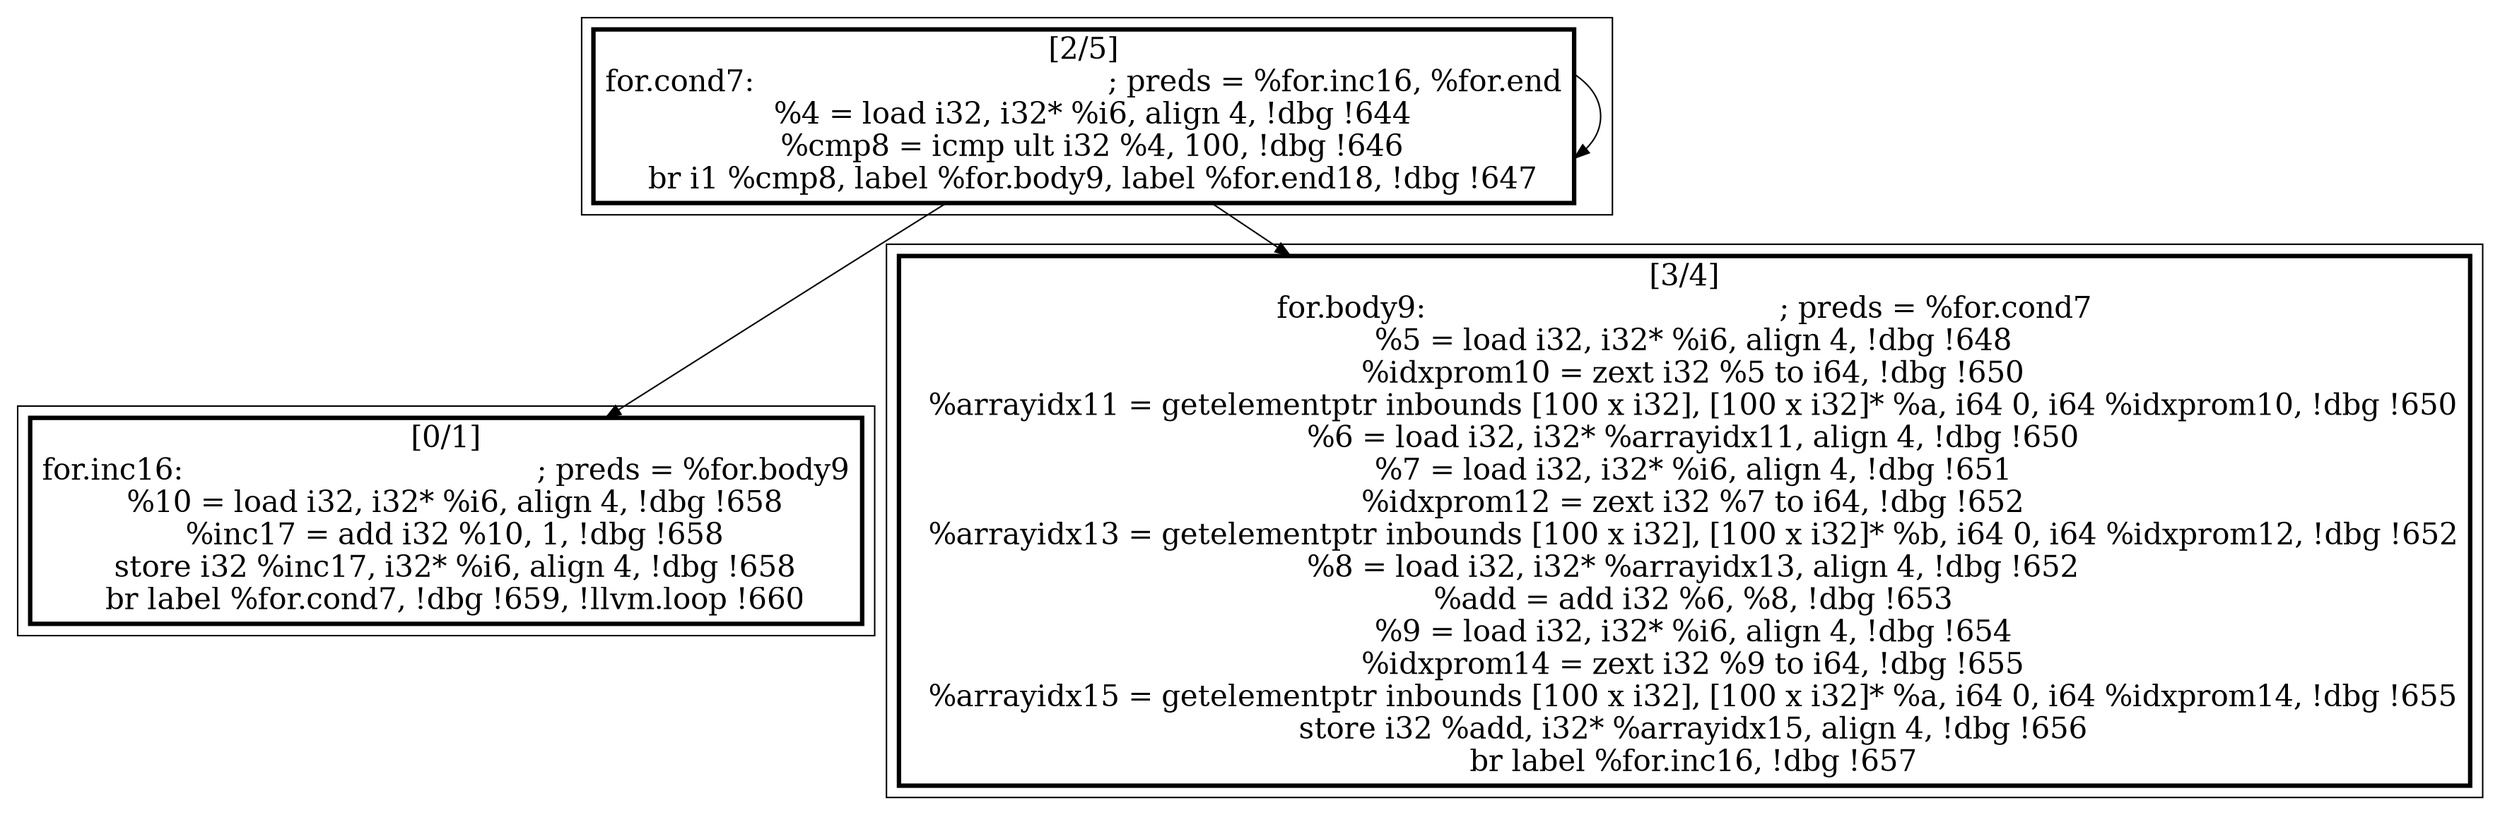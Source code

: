 
digraph G {



node73->node72 [ ]
node73->node74 [ ]
node73->node73 [ ]


subgraph cluster2 {


node74 [penwidth=3.0,fontsize=20,shape=rectangle,label="[3/4]
for.body9:                                        ; preds = %for.cond7
  %5 = load i32, i32* %i6, align 4, !dbg !648
  %idxprom10 = zext i32 %5 to i64, !dbg !650
  %arrayidx11 = getelementptr inbounds [100 x i32], [100 x i32]* %a, i64 0, i64 %idxprom10, !dbg !650
  %6 = load i32, i32* %arrayidx11, align 4, !dbg !650
  %7 = load i32, i32* %i6, align 4, !dbg !651
  %idxprom12 = zext i32 %7 to i64, !dbg !652
  %arrayidx13 = getelementptr inbounds [100 x i32], [100 x i32]* %b, i64 0, i64 %idxprom12, !dbg !652
  %8 = load i32, i32* %arrayidx13, align 4, !dbg !652
  %add = add i32 %6, %8, !dbg !653
  %9 = load i32, i32* %i6, align 4, !dbg !654
  %idxprom14 = zext i32 %9 to i64, !dbg !655
  %arrayidx15 = getelementptr inbounds [100 x i32], [100 x i32]* %a, i64 0, i64 %idxprom14, !dbg !655
  store i32 %add, i32* %arrayidx15, align 4, !dbg !656
  br label %for.inc16, !dbg !657
" ]



}

subgraph cluster0 {


node72 [penwidth=3.0,fontsize=20,shape=rectangle,label="[0/1]
for.inc16:                                        ; preds = %for.body9
  %10 = load i32, i32* %i6, align 4, !dbg !658
  %inc17 = add i32 %10, 1, !dbg !658
  store i32 %inc17, i32* %i6, align 4, !dbg !658
  br label %for.cond7, !dbg !659, !llvm.loop !660
" ]



}

subgraph cluster1 {


node73 [penwidth=3.0,fontsize=20,shape=rectangle,label="[2/5]
for.cond7:                                        ; preds = %for.inc16, %for.end
  %4 = load i32, i32* %i6, align 4, !dbg !644
  %cmp8 = icmp ult i32 %4, 100, !dbg !646
  br i1 %cmp8, label %for.body9, label %for.end18, !dbg !647
" ]



}

}
